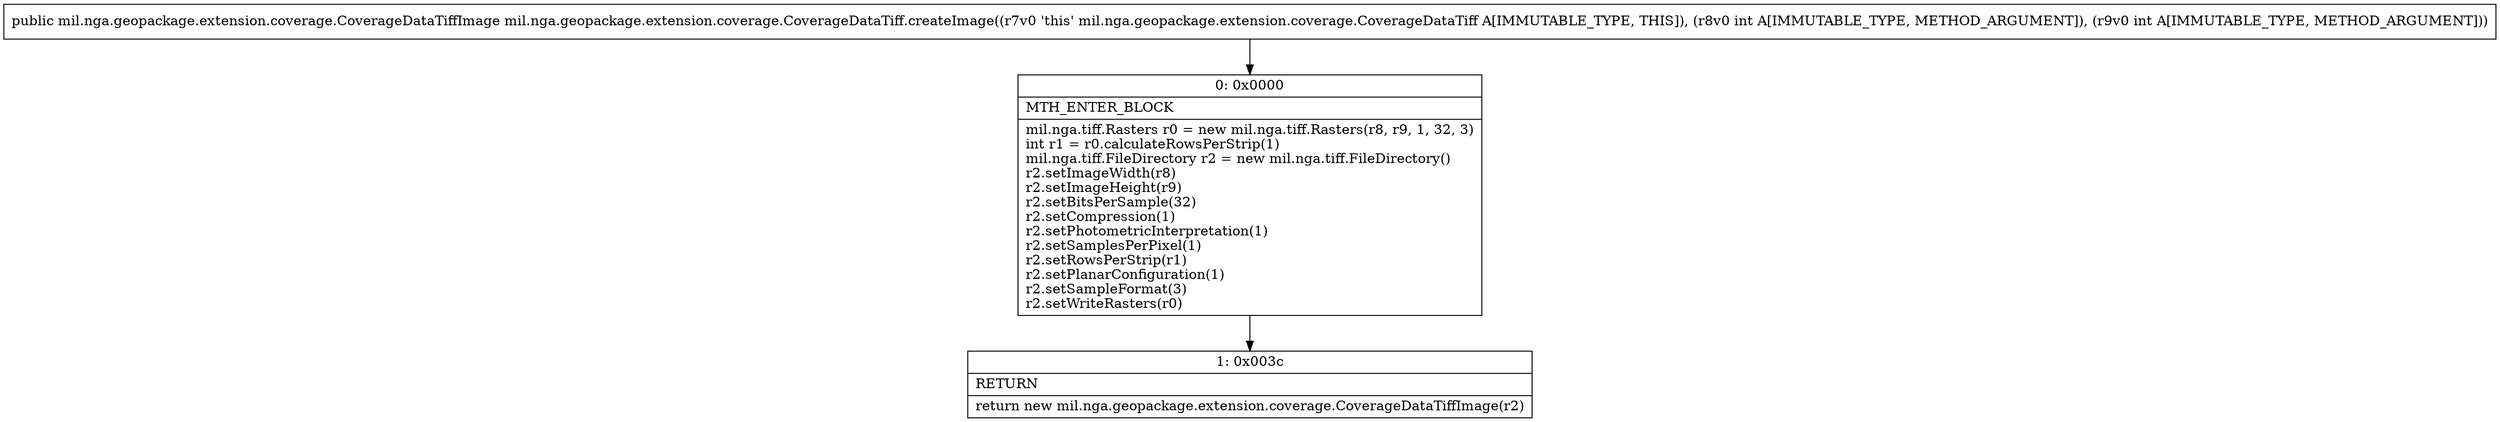 digraph "CFG formil.nga.geopackage.extension.coverage.CoverageDataTiff.createImage(II)Lmil\/nga\/geopackage\/extension\/coverage\/CoverageDataTiffImage;" {
Node_0 [shape=record,label="{0\:\ 0x0000|MTH_ENTER_BLOCK\l|mil.nga.tiff.Rasters r0 = new mil.nga.tiff.Rasters(r8, r9, 1, 32, 3)\lint r1 = r0.calculateRowsPerStrip(1)\lmil.nga.tiff.FileDirectory r2 = new mil.nga.tiff.FileDirectory()\lr2.setImageWidth(r8)\lr2.setImageHeight(r9)\lr2.setBitsPerSample(32)\lr2.setCompression(1)\lr2.setPhotometricInterpretation(1)\lr2.setSamplesPerPixel(1)\lr2.setRowsPerStrip(r1)\lr2.setPlanarConfiguration(1)\lr2.setSampleFormat(3)\lr2.setWriteRasters(r0)\l}"];
Node_1 [shape=record,label="{1\:\ 0x003c|RETURN\l|return new mil.nga.geopackage.extension.coverage.CoverageDataTiffImage(r2)\l}"];
MethodNode[shape=record,label="{public mil.nga.geopackage.extension.coverage.CoverageDataTiffImage mil.nga.geopackage.extension.coverage.CoverageDataTiff.createImage((r7v0 'this' mil.nga.geopackage.extension.coverage.CoverageDataTiff A[IMMUTABLE_TYPE, THIS]), (r8v0 int A[IMMUTABLE_TYPE, METHOD_ARGUMENT]), (r9v0 int A[IMMUTABLE_TYPE, METHOD_ARGUMENT])) }"];
MethodNode -> Node_0;
Node_0 -> Node_1;
}

